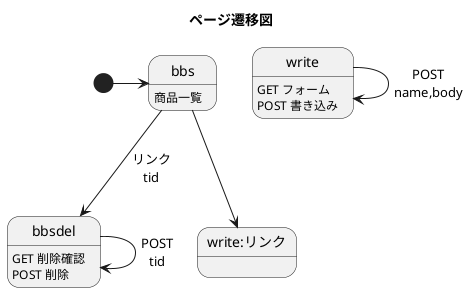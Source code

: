 @startuml
title ページ遷移図
bbs : 商品一覧
bbsdel:GET 削除確認\nPOST 削除
write:GET フォーム\nPOST 書き込み

[*]->bbs
bbs-->bbsdel:リンク\ntid
bbsdel-->bbsdel:POST\ntid
bbs-->write:リンク
write-->write:POST\nname,body
@enduml